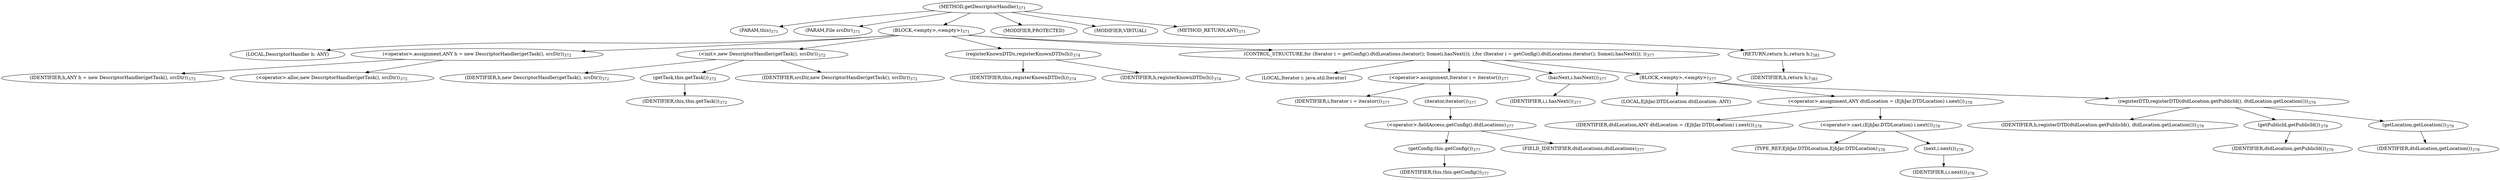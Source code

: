 digraph "getDescriptorHandler" {  
"659" [label = <(METHOD,getDescriptorHandler)<SUB>371</SUB>> ]
"25" [label = <(PARAM,this)<SUB>371</SUB>> ]
"660" [label = <(PARAM,File srcDir)<SUB>371</SUB>> ]
"661" [label = <(BLOCK,&lt;empty&gt;,&lt;empty&gt;)<SUB>371</SUB>> ]
"27" [label = <(LOCAL,DescriptorHandler h: ANY)> ]
"662" [label = <(&lt;operator&gt;.assignment,ANY h = new DescriptorHandler(getTask(), srcDir))<SUB>372</SUB>> ]
"663" [label = <(IDENTIFIER,h,ANY h = new DescriptorHandler(getTask(), srcDir))<SUB>372</SUB>> ]
"664" [label = <(&lt;operator&gt;.alloc,new DescriptorHandler(getTask(), srcDir))<SUB>372</SUB>> ]
"665" [label = <(&lt;init&gt;,new DescriptorHandler(getTask(), srcDir))<SUB>372</SUB>> ]
"26" [label = <(IDENTIFIER,h,new DescriptorHandler(getTask(), srcDir))<SUB>372</SUB>> ]
"666" [label = <(getTask,this.getTask())<SUB>372</SUB>> ]
"24" [label = <(IDENTIFIER,this,this.getTask())<SUB>372</SUB>> ]
"667" [label = <(IDENTIFIER,srcDir,new DescriptorHandler(getTask(), srcDir))<SUB>372</SUB>> ]
"668" [label = <(registerKnownDTDs,registerKnownDTDs(h))<SUB>374</SUB>> ]
"28" [label = <(IDENTIFIER,this,registerKnownDTDs(h))<SUB>374</SUB>> ]
"669" [label = <(IDENTIFIER,h,registerKnownDTDs(h))<SUB>374</SUB>> ]
"670" [label = <(CONTROL_STRUCTURE,for (Iterator i = getConfig().dtdLocations.iterator(); Some(i.hasNext()); ),for (Iterator i = getConfig().dtdLocations.iterator(); Some(i.hasNext()); ))<SUB>377</SUB>> ]
"671" [label = <(LOCAL,Iterator i: java.util.Iterator)> ]
"672" [label = <(&lt;operator&gt;.assignment,Iterator i = iterator())<SUB>377</SUB>> ]
"673" [label = <(IDENTIFIER,i,Iterator i = iterator())<SUB>377</SUB>> ]
"674" [label = <(iterator,iterator())<SUB>377</SUB>> ]
"675" [label = <(&lt;operator&gt;.fieldAccess,getConfig().dtdLocations)<SUB>377</SUB>> ]
"676" [label = <(getConfig,this.getConfig())<SUB>377</SUB>> ]
"29" [label = <(IDENTIFIER,this,this.getConfig())<SUB>377</SUB>> ]
"677" [label = <(FIELD_IDENTIFIER,dtdLocations,dtdLocations)<SUB>377</SUB>> ]
"678" [label = <(hasNext,i.hasNext())<SUB>377</SUB>> ]
"679" [label = <(IDENTIFIER,i,i.hasNext())<SUB>377</SUB>> ]
"680" [label = <(BLOCK,&lt;empty&gt;,&lt;empty&gt;)<SUB>377</SUB>> ]
"681" [label = <(LOCAL,EjbJar.DTDLocation dtdLocation: ANY)> ]
"682" [label = <(&lt;operator&gt;.assignment,ANY dtdLocation = (EjbJar.DTDLocation) i.next())<SUB>378</SUB>> ]
"683" [label = <(IDENTIFIER,dtdLocation,ANY dtdLocation = (EjbJar.DTDLocation) i.next())<SUB>378</SUB>> ]
"684" [label = <(&lt;operator&gt;.cast,(EjbJar.DTDLocation) i.next())<SUB>378</SUB>> ]
"685" [label = <(TYPE_REF,EjbJar.DTDLocation,EjbJar.DTDLocation)<SUB>378</SUB>> ]
"686" [label = <(next,i.next())<SUB>378</SUB>> ]
"687" [label = <(IDENTIFIER,i,i.next())<SUB>378</SUB>> ]
"688" [label = <(registerDTD,registerDTD(dtdLocation.getPublicId(), dtdLocation.getLocation()))<SUB>379</SUB>> ]
"689" [label = <(IDENTIFIER,h,registerDTD(dtdLocation.getPublicId(), dtdLocation.getLocation()))<SUB>379</SUB>> ]
"690" [label = <(getPublicId,getPublicId())<SUB>379</SUB>> ]
"691" [label = <(IDENTIFIER,dtdLocation,getPublicId())<SUB>379</SUB>> ]
"692" [label = <(getLocation,getLocation())<SUB>379</SUB>> ]
"693" [label = <(IDENTIFIER,dtdLocation,getLocation())<SUB>379</SUB>> ]
"694" [label = <(RETURN,return h;,return h;)<SUB>381</SUB>> ]
"695" [label = <(IDENTIFIER,h,return h;)<SUB>381</SUB>> ]
"696" [label = <(MODIFIER,PROTECTED)> ]
"697" [label = <(MODIFIER,VIRTUAL)> ]
"698" [label = <(METHOD_RETURN,ANY)<SUB>371</SUB>> ]
  "659" -> "25" 
  "659" -> "660" 
  "659" -> "661" 
  "659" -> "696" 
  "659" -> "697" 
  "659" -> "698" 
  "661" -> "27" 
  "661" -> "662" 
  "661" -> "665" 
  "661" -> "668" 
  "661" -> "670" 
  "661" -> "694" 
  "662" -> "663" 
  "662" -> "664" 
  "665" -> "26" 
  "665" -> "666" 
  "665" -> "667" 
  "666" -> "24" 
  "668" -> "28" 
  "668" -> "669" 
  "670" -> "671" 
  "670" -> "672" 
  "670" -> "678" 
  "670" -> "680" 
  "672" -> "673" 
  "672" -> "674" 
  "674" -> "675" 
  "675" -> "676" 
  "675" -> "677" 
  "676" -> "29" 
  "678" -> "679" 
  "680" -> "681" 
  "680" -> "682" 
  "680" -> "688" 
  "682" -> "683" 
  "682" -> "684" 
  "684" -> "685" 
  "684" -> "686" 
  "686" -> "687" 
  "688" -> "689" 
  "688" -> "690" 
  "688" -> "692" 
  "690" -> "691" 
  "692" -> "693" 
  "694" -> "695" 
}
